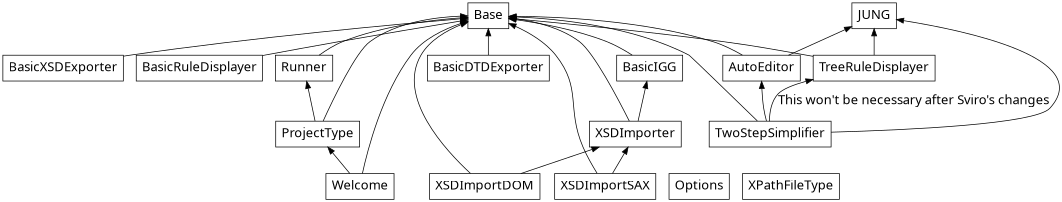 digraph automaton_merge1 {
	node [shape = rectangle, fontname = "TeXGyrePagella-Regular", fontsize = 18];
	edge [fontname = "TeXGyrePagella-Regular", fontsize = 18];
	size = 7.08;
	rankdir = BT;

	AutoEditor
	Base
	BasicDTDExporter
	BasicIGG
	BasicRuleDisplayer
	BasicXSDExporter
	JUNG
	Options
	ProjectType
	Runner
	TreeRuleDisplayer
	TwoStepSimplifier
	Welcome
	XPathFileType
	XSDImportDOM
	XSDImporter
	XSDImportSAX

	AutoEditor -> Base
	AutoEditor -> JUNG
	BasicDTDExporter -> Base
	BasicIGG -> Base
	BasicRuleDisplayer -> Base
	BasicXSDExporter -> Base
	ProjectType -> Base
	ProjectType -> Runner
	Runner -> Base
	TreeRuleDisplayer -> Base
	TreeRuleDisplayer -> JUNG
	TwoStepSimplifier -> AutoEditor
	TwoStepSimplifier -> Base
	TwoStepSimplifier -> JUNG
	TwoStepSimplifier -> TreeRuleDisplayer [label = "This won't be necessary after Sviro's changes"]
	Welcome -> Base
	Welcome -> ProjectType
	XSDImportDOM -> Base
	XSDImportDOM -> XSDImporter
	XSDImporter -> Base
	XSDImporter -> BasicIGG
	XSDImportSAX -> Base
	XSDImportSAX -> XSDImporter
}